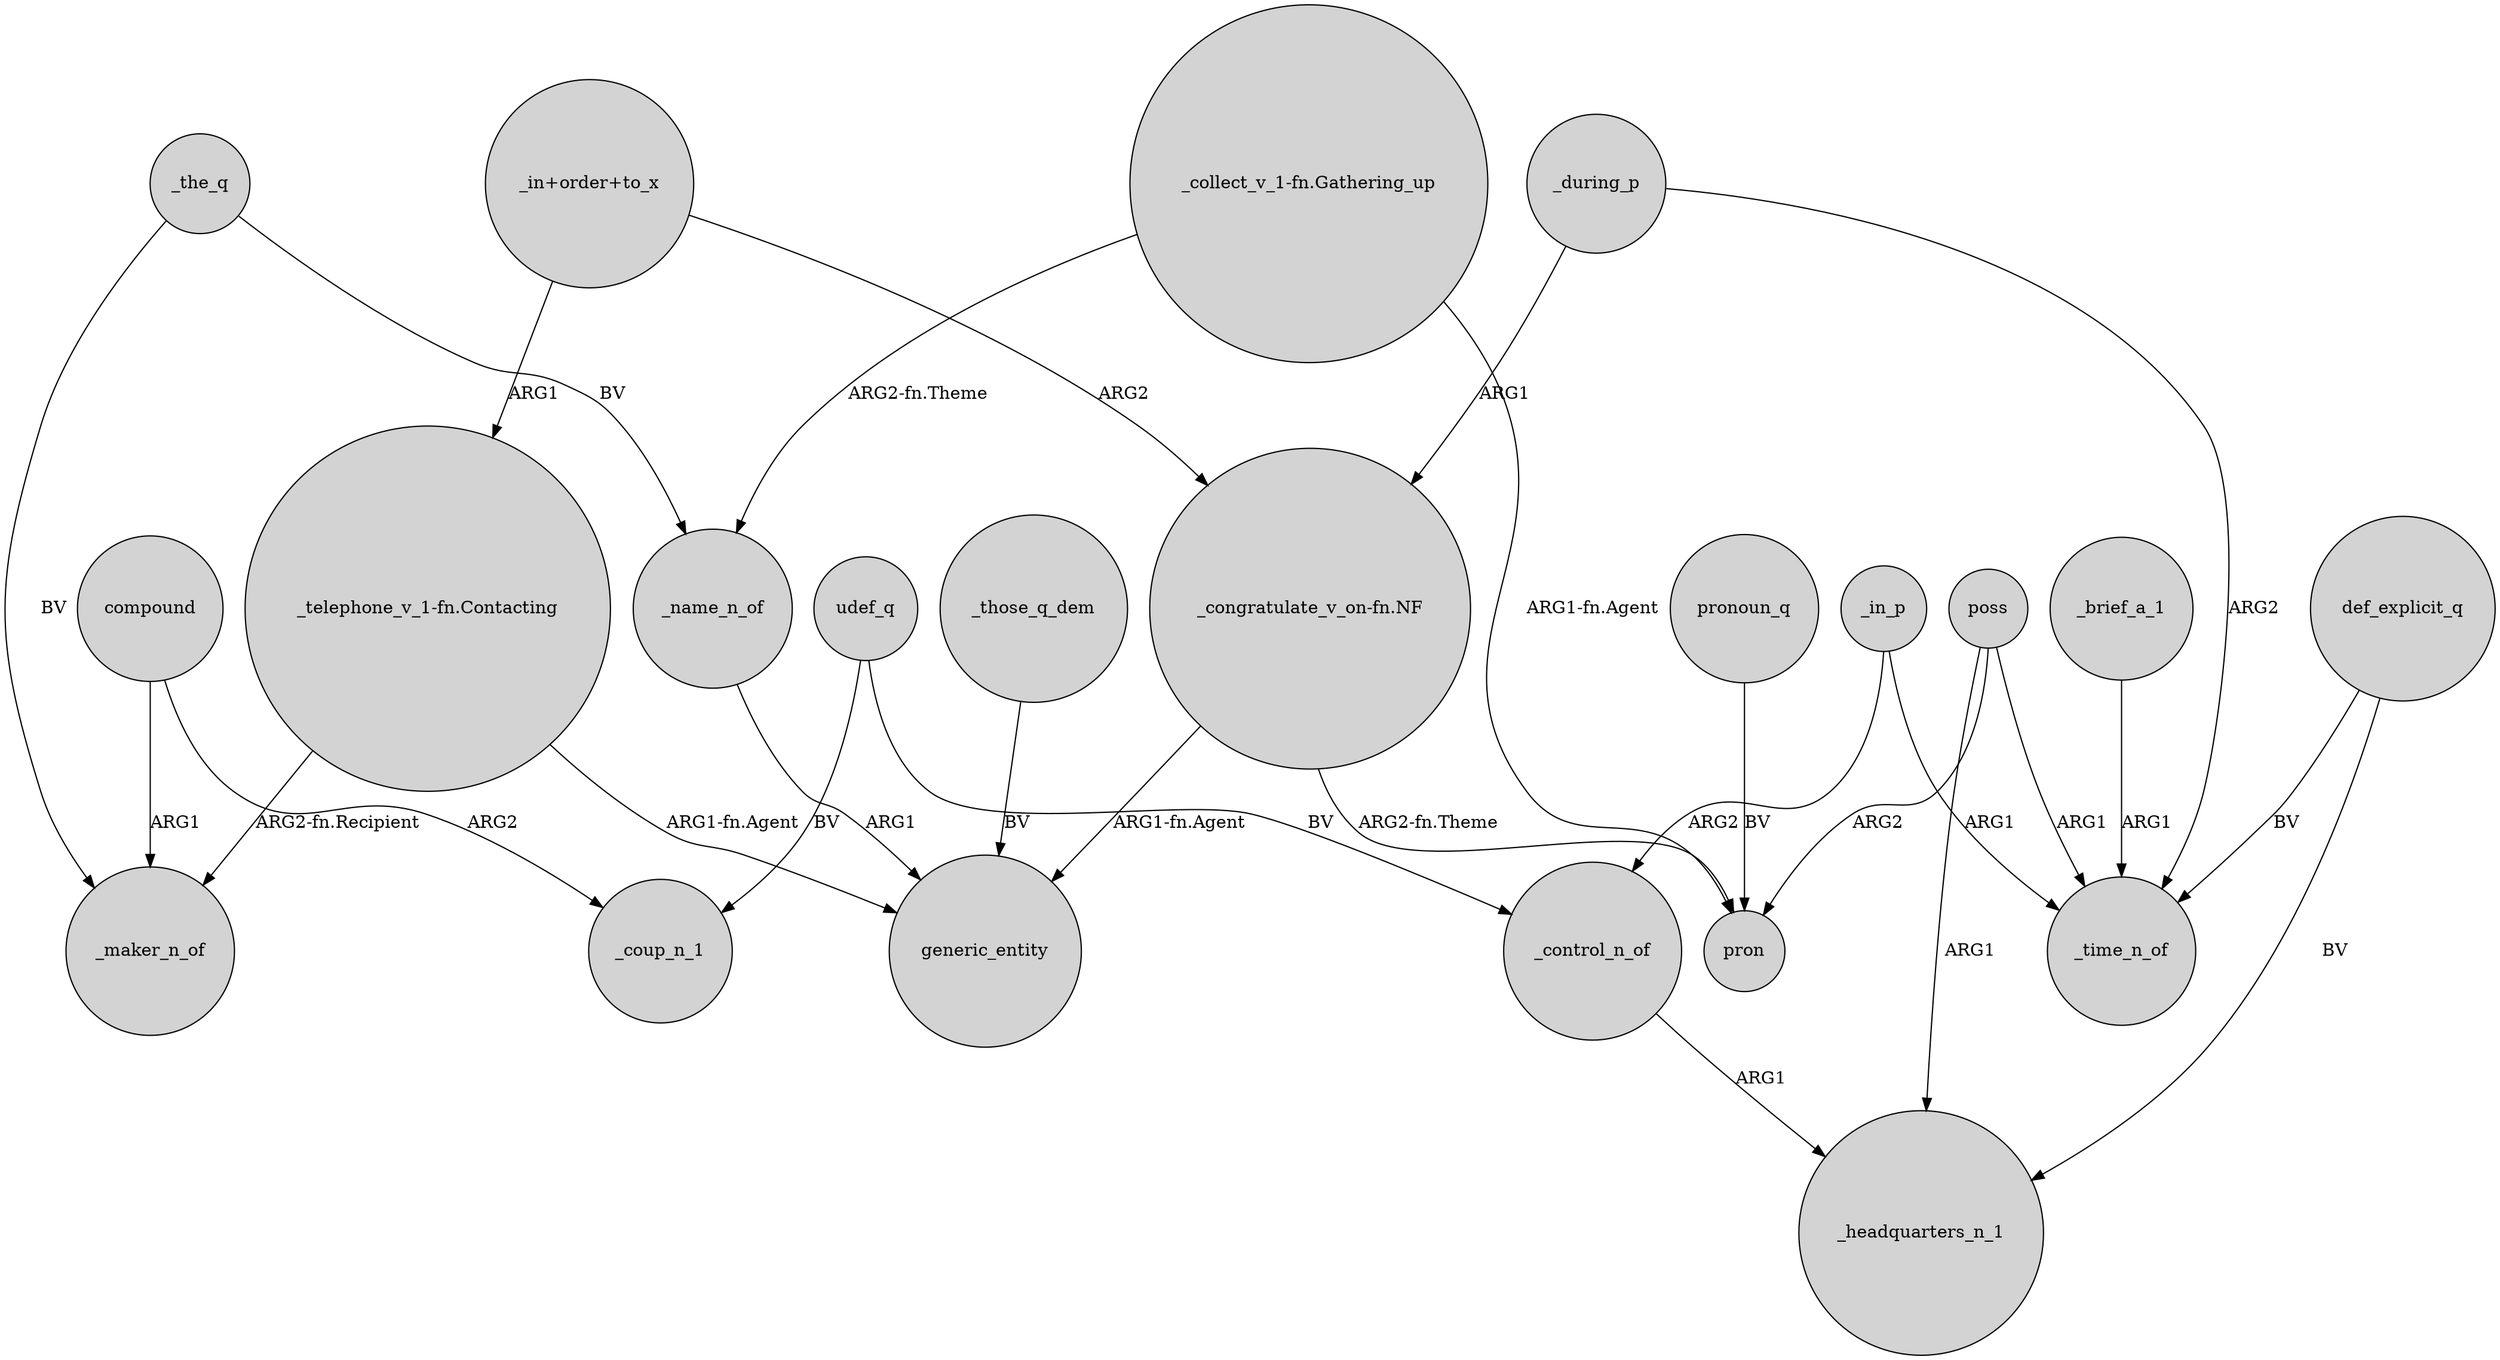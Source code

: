 digraph {
	node [shape=circle style=filled]
	compound -> _coup_n_1 [label=ARG2]
	poss -> pron [label=ARG2]
	_during_p -> "_congratulate_v_on-fn.NF" [label=ARG1]
	_brief_a_1 -> _time_n_of [label=ARG1]
	udef_q -> _control_n_of [label=BV]
	_in_p -> _control_n_of [label=ARG2]
	compound -> _maker_n_of [label=ARG1]
	udef_q -> _coup_n_1 [label=BV]
	poss -> _time_n_of [label=ARG1]
	_the_q -> _maker_n_of [label=BV]
	_control_n_of -> _headquarters_n_1 [label=ARG1]
	_during_p -> _time_n_of [label=ARG2]
	"_collect_v_1-fn.Gathering_up" -> _name_n_of [label="ARG2-fn.Theme"]
	"_telephone_v_1-fn.Contacting" -> _maker_n_of [label="ARG2-fn.Recipient"]
	_name_n_of -> generic_entity [label=ARG1]
	pronoun_q -> pron [label=BV]
	"_collect_v_1-fn.Gathering_up" -> pron [label="ARG1-fn.Agent"]
	"_congratulate_v_on-fn.NF" -> generic_entity [label="ARG1-fn.Agent"]
	def_explicit_q -> _time_n_of [label=BV]
	"_congratulate_v_on-fn.NF" -> pron [label="ARG2-fn.Theme"]
	"_telephone_v_1-fn.Contacting" -> generic_entity [label="ARG1-fn.Agent"]
	_in_p -> _time_n_of [label=ARG1]
	"_in+order+to_x" -> "_congratulate_v_on-fn.NF" [label=ARG2]
	"_in+order+to_x" -> "_telephone_v_1-fn.Contacting" [label=ARG1]
	def_explicit_q -> _headquarters_n_1 [label=BV]
	_the_q -> _name_n_of [label=BV]
	_those_q_dem -> generic_entity [label=BV]
	poss -> _headquarters_n_1 [label=ARG1]
}
